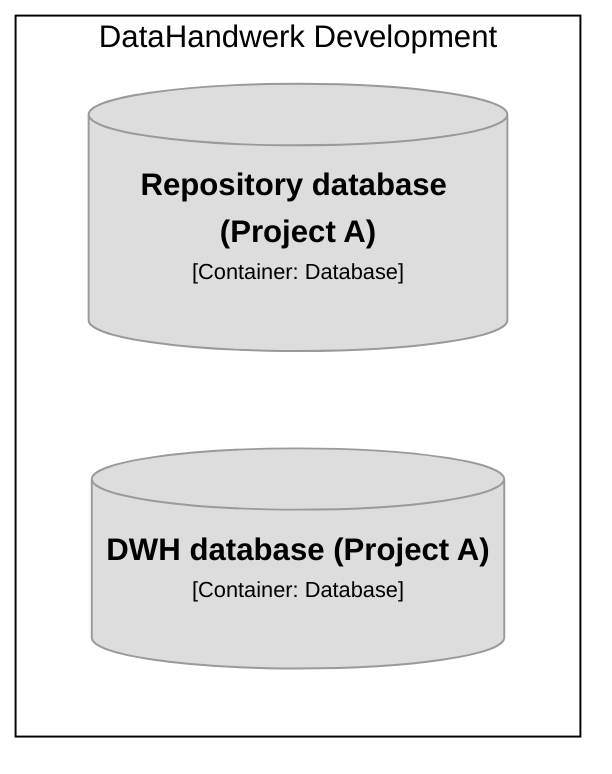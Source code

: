 graph TB
  linkStyle default fill:#ffffff
  subgraph boundary [DataHandwerk Development]
    4[("<div style='font-weight: bold'>DWH database (Project A)</div><div style='font-size: 70%; margin-top: 0px'>[Container: Database]</div><div style='font-size: 80%; margin-top:10px'></div>")]
    style 4 fill:#dddddd,stroke:#9a9a9a,color:#000000
    3[("<div style='font-weight: bold'>Repository database (Project A)</div><div style='font-size: 70%; margin-top: 0px'>[Container: Database]</div><div style='font-size: 80%; margin-top:10px'></div>")]
    style 3 fill:#dddddd,stroke:#9a9a9a,color:#000000
  end
  style boundary fill:#ffffff,stroke:#000000,color:#000000